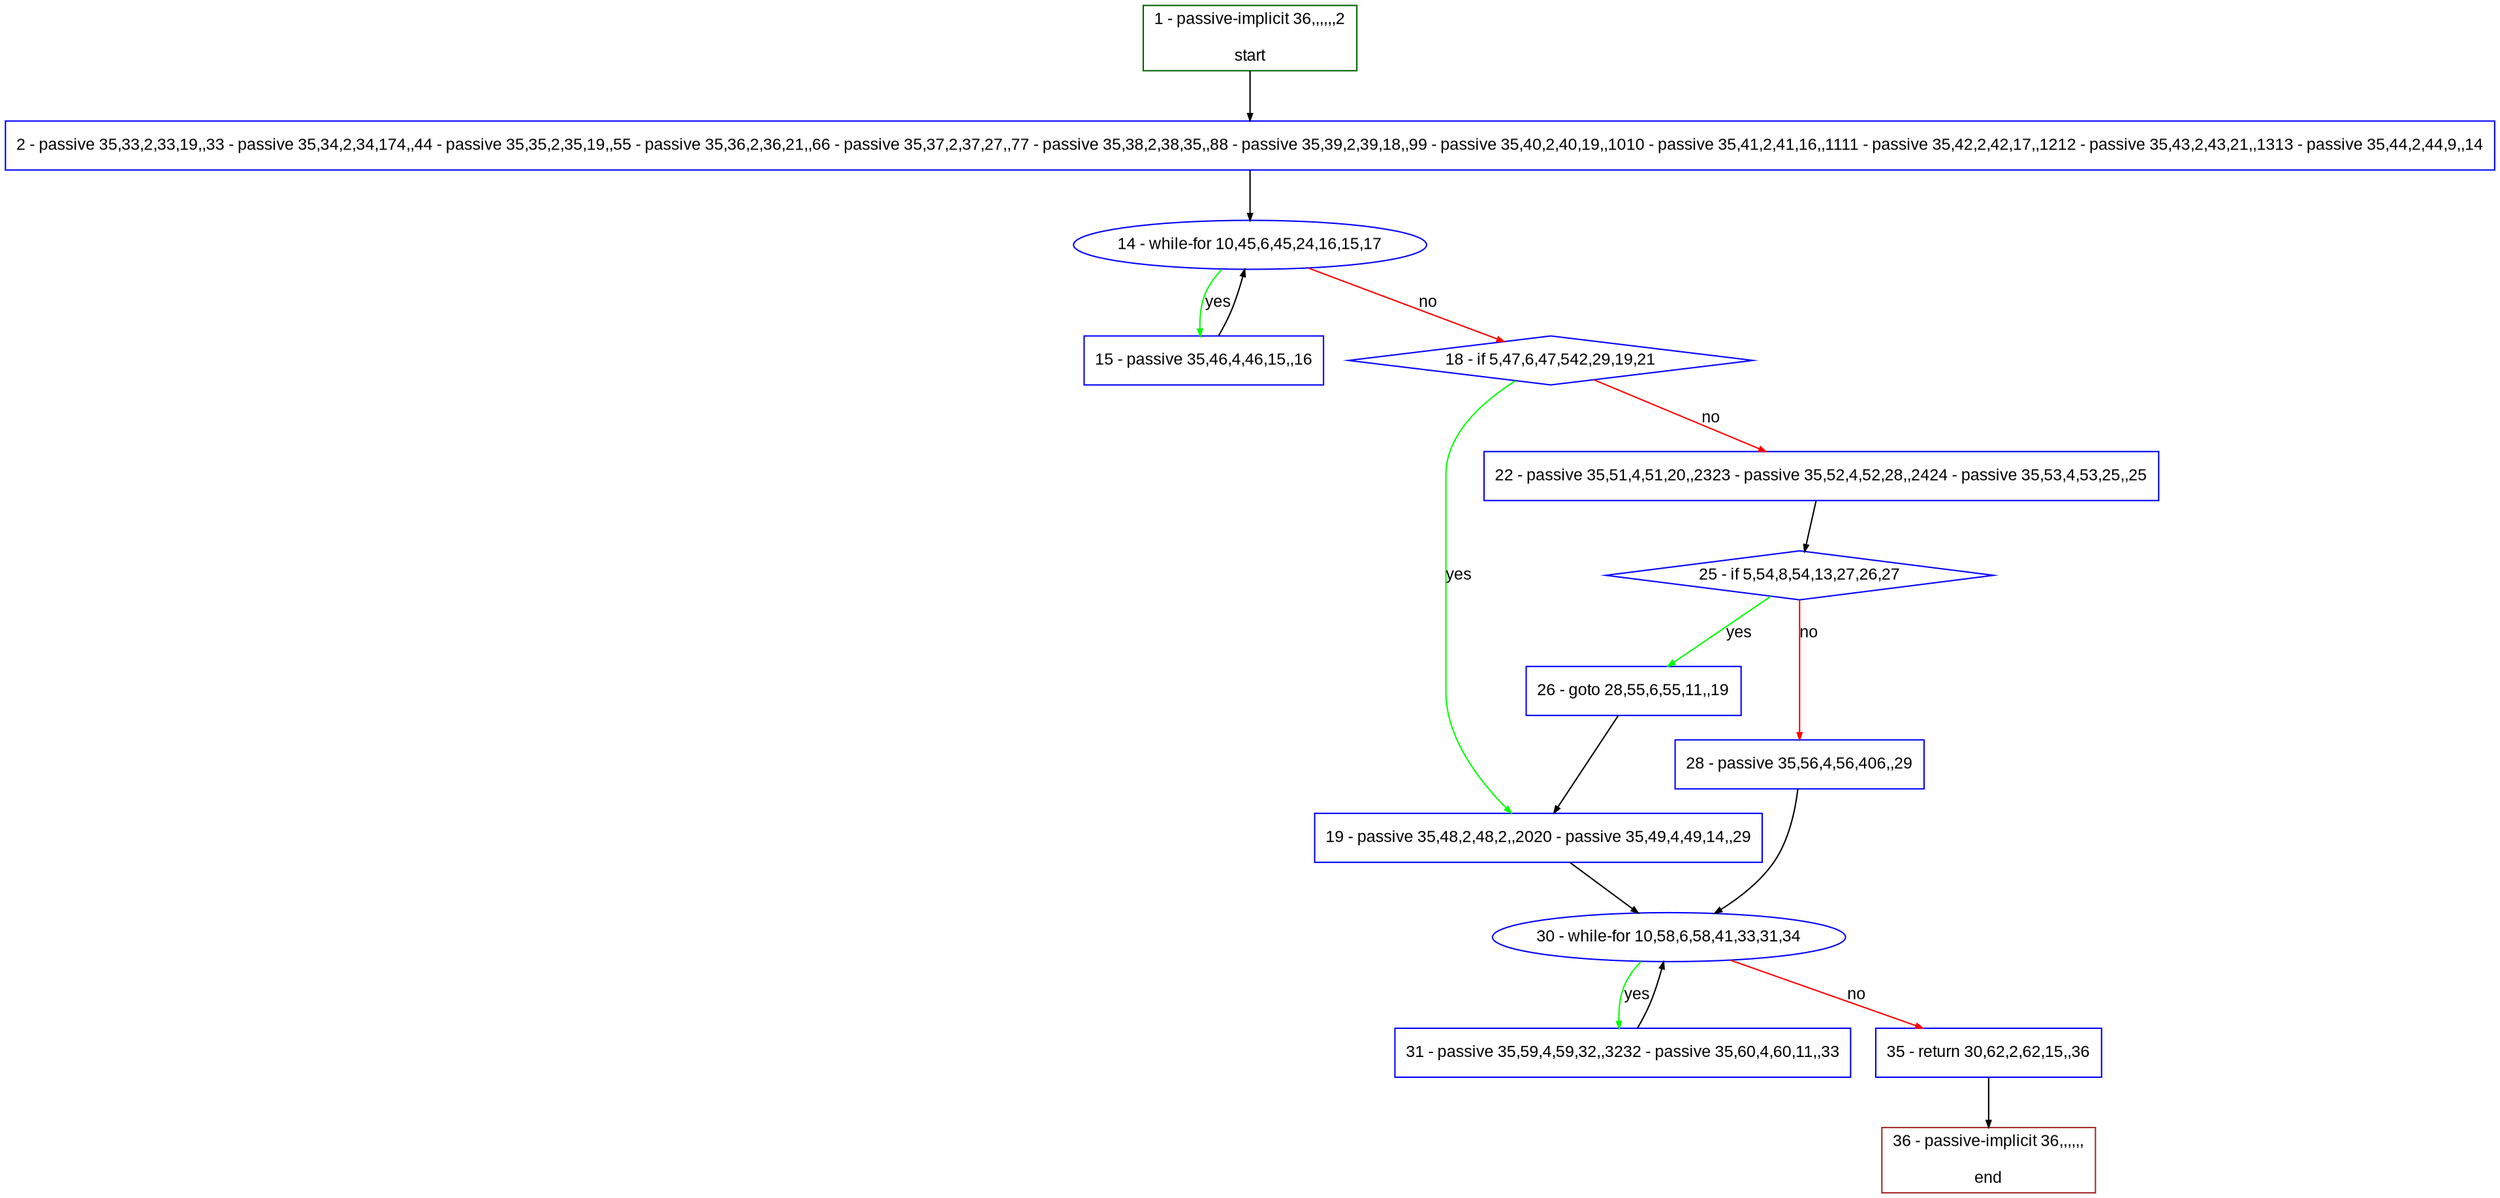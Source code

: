 digraph "" {
  graph [pack="true", label="", fontsize="12", packmode="clust", fontname="Arial", fillcolor="#FFFFCC", bgcolor="white", style="rounded,filled", compound="true"];
  node [node_initialized="no", label="", color="grey", fontsize="12", fillcolor="white", fontname="Arial", style="filled", shape="rectangle", compound="true", fixedsize="false"];
  edge [fontcolor="black", arrowhead="normal", arrowtail="none", arrowsize="0.5", ltail="", label="", color="black", fontsize="12", lhead="", fontname="Arial", dir="forward", compound="true"];
  __N1 [label="2 - passive 35,33,2,33,19,,33 - passive 35,34,2,34,174,,44 - passive 35,35,2,35,19,,55 - passive 35,36,2,36,21,,66 - passive 35,37,2,37,27,,77 - passive 35,38,2,38,35,,88 - passive 35,39,2,39,18,,99 - passive 35,40,2,40,19,,1010 - passive 35,41,2,41,16,,1111 - passive 35,42,2,42,17,,1212 - passive 35,43,2,43,21,,1313 - passive 35,44,2,44,9,,14", color="#0000ff", fillcolor="#ffffff", style="filled", shape="box"];
  __N2 [label="1 - passive-implicit 36,,,,,,2\n\nstart", color="#006400", fillcolor="#ffffff", style="filled", shape="box"];
  __N3 [label="14 - while-for 10,45,6,45,24,16,15,17", color="#0000ff", fillcolor="#ffffff", style="filled", shape="oval"];
  __N4 [label="15 - passive 35,46,4,46,15,,16", color="#0000ff", fillcolor="#ffffff", style="filled", shape="box"];
  __N5 [label="18 - if 5,47,6,47,542,29,19,21", color="#0000ff", fillcolor="#ffffff", style="filled", shape="diamond"];
  __N6 [label="19 - passive 35,48,2,48,2,,2020 - passive 35,49,4,49,14,,29", color="#0000ff", fillcolor="#ffffff", style="filled", shape="box"];
  __N7 [label="22 - passive 35,51,4,51,20,,2323 - passive 35,52,4,52,28,,2424 - passive 35,53,4,53,25,,25", color="#0000ff", fillcolor="#ffffff", style="filled", shape="box"];
  __N8 [label="30 - while-for 10,58,6,58,41,33,31,34", color="#0000ff", fillcolor="#ffffff", style="filled", shape="oval"];
  __N9 [label="25 - if 5,54,8,54,13,27,26,27", color="#0000ff", fillcolor="#ffffff", style="filled", shape="diamond"];
  __N10 [label="26 - goto 28,55,6,55,11,,19", color="#0000ff", fillcolor="#ffffff", style="filled", shape="box"];
  __N11 [label="28 - passive 35,56,4,56,406,,29", color="#0000ff", fillcolor="#ffffff", style="filled", shape="box"];
  __N12 [label="31 - passive 35,59,4,59,32,,3232 - passive 35,60,4,60,11,,33", color="#0000ff", fillcolor="#ffffff", style="filled", shape="box"];
  __N13 [label="35 - return 30,62,2,62,15,,36", color="#0000ff", fillcolor="#ffffff", style="filled", shape="box"];
  __N14 [label="36 - passive-implicit 36,,,,,,\n\nend", color="#a52a2a", fillcolor="#ffffff", style="filled", shape="box"];
  __N2 -> __N1 [arrowhead="normal", arrowtail="none", color="#000000", label="", dir="forward"];
  __N1 -> __N3 [arrowhead="normal", arrowtail="none", color="#000000", label="", dir="forward"];
  __N3 -> __N4 [arrowhead="normal", arrowtail="none", color="#00ff00", label="yes", dir="forward"];
  __N4 -> __N3 [arrowhead="normal", arrowtail="none", color="#000000", label="", dir="forward"];
  __N3 -> __N5 [arrowhead="normal", arrowtail="none", color="#ff0000", label="no", dir="forward"];
  __N5 -> __N6 [arrowhead="normal", arrowtail="none", color="#00ff00", label="yes", dir="forward"];
  __N5 -> __N7 [arrowhead="normal", arrowtail="none", color="#ff0000", label="no", dir="forward"];
  __N6 -> __N8 [arrowhead="normal", arrowtail="none", color="#000000", label="", dir="forward"];
  __N7 -> __N9 [arrowhead="normal", arrowtail="none", color="#000000", label="", dir="forward"];
  __N9 -> __N10 [arrowhead="normal", arrowtail="none", color="#00ff00", label="yes", dir="forward"];
  __N9 -> __N11 [arrowhead="normal", arrowtail="none", color="#ff0000", label="no", dir="forward"];
  __N10 -> __N6 [arrowhead="normal", arrowtail="none", color="#000000", label="", dir="forward"];
  __N11 -> __N8 [arrowhead="normal", arrowtail="none", color="#000000", label="", dir="forward"];
  __N8 -> __N12 [arrowhead="normal", arrowtail="none", color="#00ff00", label="yes", dir="forward"];
  __N12 -> __N8 [arrowhead="normal", arrowtail="none", color="#000000", label="", dir="forward"];
  __N8 -> __N13 [arrowhead="normal", arrowtail="none", color="#ff0000", label="no", dir="forward"];
  __N13 -> __N14 [arrowhead="normal", arrowtail="none", color="#000000", label="", dir="forward"];
}
